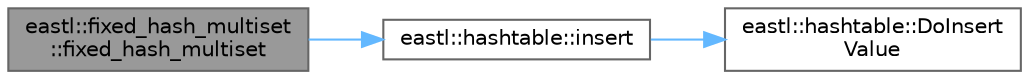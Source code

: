 digraph "eastl::fixed_hash_multiset::fixed_hash_multiset"
{
 // LATEX_PDF_SIZE
  bgcolor="transparent";
  edge [fontname=Helvetica,fontsize=10,labelfontname=Helvetica,labelfontsize=10];
  node [fontname=Helvetica,fontsize=10,shape=box,height=0.2,width=0.4];
  rankdir="LR";
  Node1 [id="Node000001",label="eastl::fixed_hash_multiset\l::fixed_hash_multiset",height=0.2,width=0.4,color="gray40", fillcolor="grey60", style="filled", fontcolor="black",tooltip=" "];
  Node1 -> Node2 [id="edge3_Node000001_Node000002",color="steelblue1",style="solid",tooltip=" "];
  Node2 [id="Node000002",label="eastl::hashtable::insert",height=0.2,width=0.4,color="grey40", fillcolor="white", style="filled",URL="$classeastl_1_1hashtable.html#a22c8c41701bfac43ab3968628498cf3b",tooltip=" "];
  Node2 -> Node3 [id="edge4_Node000002_Node000003",color="steelblue1",style="solid",tooltip=" "];
  Node3 [id="Node000003",label="eastl::hashtable::DoInsert\lValue",height=0.2,width=0.4,color="grey40", fillcolor="white", style="filled",URL="$classeastl_1_1hashtable.html#a9d92dce0b6befa3b732f6220777d9678",tooltip=" "];
}

